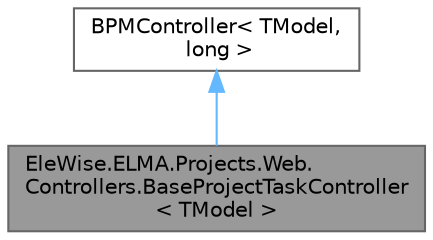 digraph "EleWise.ELMA.Projects.Web.Controllers.BaseProjectTaskController&lt; TModel &gt;"
{
 // LATEX_PDF_SIZE
  bgcolor="transparent";
  edge [fontname=Helvetica,fontsize=10,labelfontname=Helvetica,labelfontsize=10];
  node [fontname=Helvetica,fontsize=10,shape=box,height=0.2,width=0.4];
  Node1 [id="Node000001",label="EleWise.ELMA.Projects.Web.\lControllers.BaseProjectTaskController\l\< TModel \>",height=0.2,width=0.4,color="gray40", fillcolor="grey60", style="filled", fontcolor="black",tooltip="Базовый контроллер для всех контроллеров модуля \"Управления проектами\"."];
  Node2 -> Node1 [id="edge1_Node000001_Node000002",dir="back",color="steelblue1",style="solid",tooltip=" "];
  Node2 [id="Node000002",label="BPMController\< TModel,\l long \>",height=0.2,width=0.4,color="gray40", fillcolor="white", style="filled",tooltip=" "];
}
